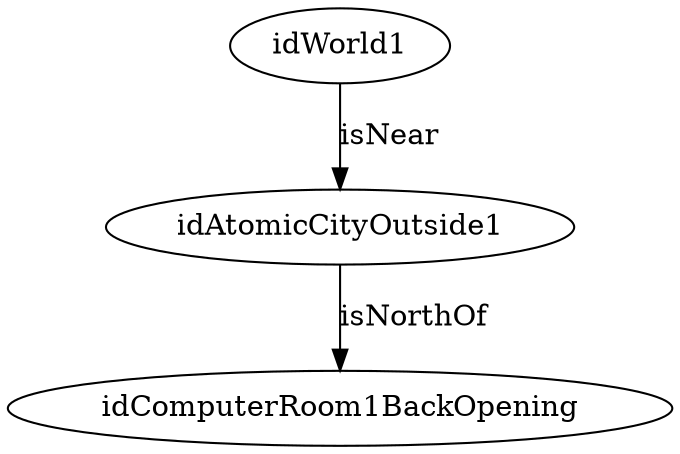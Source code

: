 strict digraph  {
idWorld1 [node_type=entity_node, root=root];
idAtomicCityOutside1;
idComputerRoom1BackOpening;
idWorld1 -> idAtomicCityOutside1  [edge_type=relationship, label=isNear];
idAtomicCityOutside1 -> idComputerRoom1BackOpening  [edge_type=relationship, label=isNorthOf];
}
